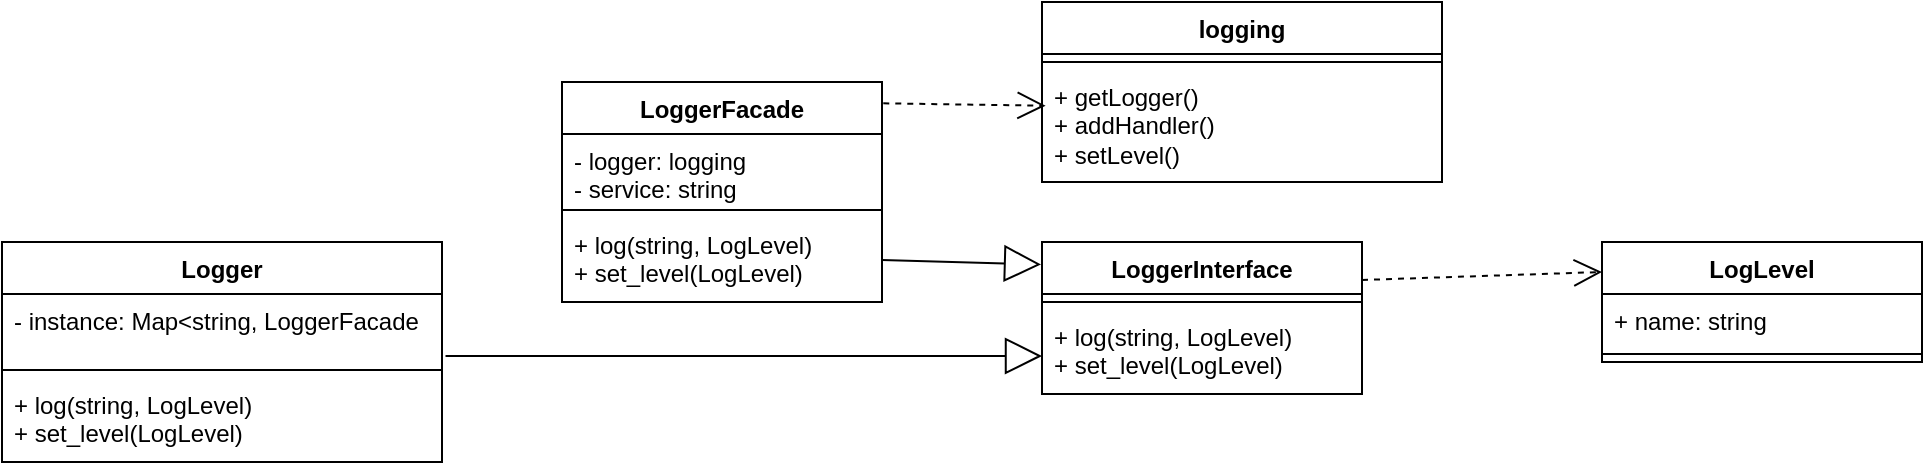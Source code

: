 <mxfile version="27.1.1">
  <diagram name="Page-1" id="iqh4Cw-LipWME39HQ5vM">
    <mxGraphModel dx="1181" dy="635" grid="1" gridSize="10" guides="1" tooltips="1" connect="1" arrows="1" fold="1" page="1" pageScale="1" pageWidth="1654" pageHeight="2336" math="0" shadow="0">
      <root>
        <mxCell id="0" />
        <mxCell id="1" parent="0" />
        <mxCell id="mSDkhHleZBHmbrcKHbWW-1" value="LogLevel" style="swimlane;fontStyle=1;align=center;verticalAlign=top;childLayout=stackLayout;horizontal=1;startSize=26;horizontalStack=0;resizeParent=1;resizeParentMax=0;resizeLast=0;collapsible=1;marginBottom=0;whiteSpace=wrap;html=1;" parent="1" vertex="1">
          <mxGeometry x="840" y="160" width="160" height="60" as="geometry" />
        </mxCell>
        <mxCell id="mSDkhHleZBHmbrcKHbWW-2" value="+ name: string" style="text;strokeColor=none;fillColor=none;align=left;verticalAlign=top;spacingLeft=4;spacingRight=4;overflow=hidden;rotatable=0;points=[[0,0.5],[1,0.5]];portConstraint=eastwest;whiteSpace=wrap;html=1;" parent="mSDkhHleZBHmbrcKHbWW-1" vertex="1">
          <mxGeometry y="26" width="160" height="26" as="geometry" />
        </mxCell>
        <mxCell id="mSDkhHleZBHmbrcKHbWW-3" value="" style="line;strokeWidth=1;fillColor=none;align=left;verticalAlign=middle;spacingTop=-1;spacingLeft=3;spacingRight=3;rotatable=0;labelPosition=right;points=[];portConstraint=eastwest;strokeColor=inherit;" parent="mSDkhHleZBHmbrcKHbWW-1" vertex="1">
          <mxGeometry y="52" width="160" height="8" as="geometry" />
        </mxCell>
        <mxCell id="mSDkhHleZBHmbrcKHbWW-5" value="logging" style="swimlane;fontStyle=1;align=center;verticalAlign=top;childLayout=stackLayout;horizontal=1;startSize=26;horizontalStack=0;resizeParent=1;resizeParentMax=0;resizeLast=0;collapsible=1;marginBottom=0;whiteSpace=wrap;html=1;" parent="1" vertex="1">
          <mxGeometry x="560" y="40" width="200" height="90" as="geometry" />
        </mxCell>
        <mxCell id="mSDkhHleZBHmbrcKHbWW-7" value="" style="line;strokeWidth=1;fillColor=none;align=left;verticalAlign=middle;spacingTop=-1;spacingLeft=3;spacingRight=3;rotatable=0;labelPosition=right;points=[];portConstraint=eastwest;strokeColor=inherit;" parent="mSDkhHleZBHmbrcKHbWW-5" vertex="1">
          <mxGeometry y="26" width="200" height="8" as="geometry" />
        </mxCell>
        <mxCell id="mSDkhHleZBHmbrcKHbWW-8" value="&lt;div&gt;+ getLogger()&lt;/div&gt;&lt;div&gt;+ addHandler()&lt;/div&gt;&lt;div&gt;+ setLevel()&lt;/div&gt;" style="text;strokeColor=none;fillColor=none;align=left;verticalAlign=top;spacingLeft=4;spacingRight=4;overflow=hidden;rotatable=0;points=[[0,0.5],[1,0.5]];portConstraint=eastwest;whiteSpace=wrap;html=1;" parent="mSDkhHleZBHmbrcKHbWW-5" vertex="1">
          <mxGeometry y="34" width="200" height="56" as="geometry" />
        </mxCell>
        <mxCell id="mSDkhHleZBHmbrcKHbWW-9" value="LoggerFacade" style="swimlane;fontStyle=1;align=center;verticalAlign=top;childLayout=stackLayout;horizontal=1;startSize=26;horizontalStack=0;resizeParent=1;resizeParentMax=0;resizeLast=0;collapsible=1;marginBottom=0;whiteSpace=wrap;html=1;" parent="1" vertex="1">
          <mxGeometry x="320" y="80" width="160" height="110" as="geometry" />
        </mxCell>
        <mxCell id="mSDkhHleZBHmbrcKHbWW-10" value="&lt;div&gt;- logger: logging&lt;/div&gt;&lt;div&gt;- service: string&lt;/div&gt;" style="text;strokeColor=none;fillColor=none;align=left;verticalAlign=top;spacingLeft=4;spacingRight=4;overflow=hidden;rotatable=0;points=[[0,0.5],[1,0.5]];portConstraint=eastwest;whiteSpace=wrap;html=1;" parent="mSDkhHleZBHmbrcKHbWW-9" vertex="1">
          <mxGeometry y="26" width="160" height="34" as="geometry" />
        </mxCell>
        <mxCell id="mSDkhHleZBHmbrcKHbWW-11" value="" style="line;strokeWidth=1;fillColor=none;align=left;verticalAlign=middle;spacingTop=-1;spacingLeft=3;spacingRight=3;rotatable=0;labelPosition=right;points=[];portConstraint=eastwest;strokeColor=inherit;" parent="mSDkhHleZBHmbrcKHbWW-9" vertex="1">
          <mxGeometry y="60" width="160" height="8" as="geometry" />
        </mxCell>
        <mxCell id="mSDkhHleZBHmbrcKHbWW-12" value="+ log(string, LogLevel)&lt;br&gt;+ set_level(LogLevel)" style="text;strokeColor=none;fillColor=none;align=left;verticalAlign=top;spacingLeft=4;spacingRight=4;overflow=hidden;rotatable=0;points=[[0,0.5],[1,0.5]];portConstraint=eastwest;whiteSpace=wrap;html=1;" parent="mSDkhHleZBHmbrcKHbWW-9" vertex="1">
          <mxGeometry y="68" width="160" height="42" as="geometry" />
        </mxCell>
        <mxCell id="mSDkhHleZBHmbrcKHbWW-13" value="LoggerInterface" style="swimlane;fontStyle=1;align=center;verticalAlign=top;childLayout=stackLayout;horizontal=1;startSize=26;horizontalStack=0;resizeParent=1;resizeParentMax=0;resizeLast=0;collapsible=1;marginBottom=0;whiteSpace=wrap;html=1;" parent="1" vertex="1">
          <mxGeometry x="560" y="160" width="160" height="76" as="geometry" />
        </mxCell>
        <mxCell id="mSDkhHleZBHmbrcKHbWW-15" value="" style="line;strokeWidth=1;fillColor=none;align=left;verticalAlign=middle;spacingTop=-1;spacingLeft=3;spacingRight=3;rotatable=0;labelPosition=right;points=[];portConstraint=eastwest;strokeColor=inherit;" parent="mSDkhHleZBHmbrcKHbWW-13" vertex="1">
          <mxGeometry y="26" width="160" height="8" as="geometry" />
        </mxCell>
        <mxCell id="mSDkhHleZBHmbrcKHbWW-16" value="+ log(string, LogLevel)&lt;br&gt;+ set_level(LogLevel)" style="text;strokeColor=none;fillColor=none;align=left;verticalAlign=top;spacingLeft=4;spacingRight=4;overflow=hidden;rotatable=0;points=[[0,0.5],[1,0.5]];portConstraint=eastwest;whiteSpace=wrap;html=1;" parent="mSDkhHleZBHmbrcKHbWW-13" vertex="1">
          <mxGeometry y="34" width="160" height="42" as="geometry" />
        </mxCell>
        <mxCell id="mSDkhHleZBHmbrcKHbWW-17" value="Logger" style="swimlane;fontStyle=1;align=center;verticalAlign=top;childLayout=stackLayout;horizontal=1;startSize=26;horizontalStack=0;resizeParent=1;resizeParentMax=0;resizeLast=0;collapsible=1;marginBottom=0;whiteSpace=wrap;html=1;" parent="1" vertex="1">
          <mxGeometry x="40" y="160" width="220" height="110" as="geometry" />
        </mxCell>
        <mxCell id="mSDkhHleZBHmbrcKHbWW-18" value="&lt;div&gt;- instance: Map&amp;lt;string, LoggerFacade&lt;/div&gt;" style="text;strokeColor=none;fillColor=none;align=left;verticalAlign=top;spacingLeft=4;spacingRight=4;overflow=hidden;rotatable=0;points=[[0,0.5],[1,0.5]];portConstraint=eastwest;whiteSpace=wrap;html=1;" parent="mSDkhHleZBHmbrcKHbWW-17" vertex="1">
          <mxGeometry y="26" width="220" height="34" as="geometry" />
        </mxCell>
        <mxCell id="mSDkhHleZBHmbrcKHbWW-19" value="" style="line;strokeWidth=1;fillColor=none;align=left;verticalAlign=middle;spacingTop=-1;spacingLeft=3;spacingRight=3;rotatable=0;labelPosition=right;points=[];portConstraint=eastwest;strokeColor=inherit;" parent="mSDkhHleZBHmbrcKHbWW-17" vertex="1">
          <mxGeometry y="60" width="220" height="8" as="geometry" />
        </mxCell>
        <mxCell id="mSDkhHleZBHmbrcKHbWW-20" value="+ log(string, LogLevel)&lt;br&gt;+ set_level(LogLevel)" style="text;strokeColor=none;fillColor=none;align=left;verticalAlign=top;spacingLeft=4;spacingRight=4;overflow=hidden;rotatable=0;points=[[0,0.5],[1,0.5]];portConstraint=eastwest;whiteSpace=wrap;html=1;" parent="mSDkhHleZBHmbrcKHbWW-17" vertex="1">
          <mxGeometry y="68" width="220" height="42" as="geometry" />
        </mxCell>
        <mxCell id="mSDkhHleZBHmbrcKHbWW-21" value="" style="endArrow=block;endSize=16;endFill=0;html=1;rounded=0;exitX=1;exitY=0.5;exitDx=0;exitDy=0;entryX=-0.003;entryY=0.148;entryDx=0;entryDy=0;entryPerimeter=0;" parent="1" source="mSDkhHleZBHmbrcKHbWW-12" target="mSDkhHleZBHmbrcKHbWW-13" edge="1">
          <mxGeometry width="160" relative="1" as="geometry">
            <mxPoint x="530.16" y="260.856" as="sourcePoint" />
            <mxPoint x="450" y="259.997" as="targetPoint" />
          </mxGeometry>
        </mxCell>
        <mxCell id="mSDkhHleZBHmbrcKHbWW-22" value="" style="endArrow=block;endSize=16;endFill=0;html=1;rounded=0;entryX=0;entryY=0.75;entryDx=0;entryDy=0;exitX=1.008;exitY=0.912;exitDx=0;exitDy=0;exitPerimeter=0;" parent="1" source="mSDkhHleZBHmbrcKHbWW-18" target="mSDkhHleZBHmbrcKHbWW-13" edge="1">
          <mxGeometry width="160" relative="1" as="geometry">
            <mxPoint x="410" y="320" as="sourcePoint" />
            <mxPoint x="520" y="170" as="targetPoint" />
          </mxGeometry>
        </mxCell>
        <mxCell id="mSDkhHleZBHmbrcKHbWW-23" value="" style="endArrow=open;endSize=12;dashed=1;html=1;rounded=0;exitX=1.004;exitY=0.097;exitDx=0;exitDy=0;exitPerimeter=0;entryX=0.009;entryY=0.319;entryDx=0;entryDy=0;entryPerimeter=0;" parent="1" source="mSDkhHleZBHmbrcKHbWW-9" target="mSDkhHleZBHmbrcKHbWW-8" edge="1">
          <mxGeometry width="160" relative="1" as="geometry">
            <mxPoint x="500" y="320" as="sourcePoint" />
            <mxPoint x="660" y="320" as="targetPoint" />
          </mxGeometry>
        </mxCell>
        <mxCell id="mSDkhHleZBHmbrcKHbWW-25" value="" style="endArrow=open;endSize=12;dashed=1;html=1;rounded=0;entryX=0;entryY=0.25;entryDx=0;entryDy=0;exitX=1;exitY=0.25;exitDx=0;exitDy=0;" parent="1" source="mSDkhHleZBHmbrcKHbWW-13" target="mSDkhHleZBHmbrcKHbWW-1" edge="1">
          <mxGeometry width="160" relative="1" as="geometry">
            <mxPoint x="720" y="190" as="sourcePoint" />
            <mxPoint x="824" y="198.5" as="targetPoint" />
          </mxGeometry>
        </mxCell>
      </root>
    </mxGraphModel>
  </diagram>
</mxfile>
